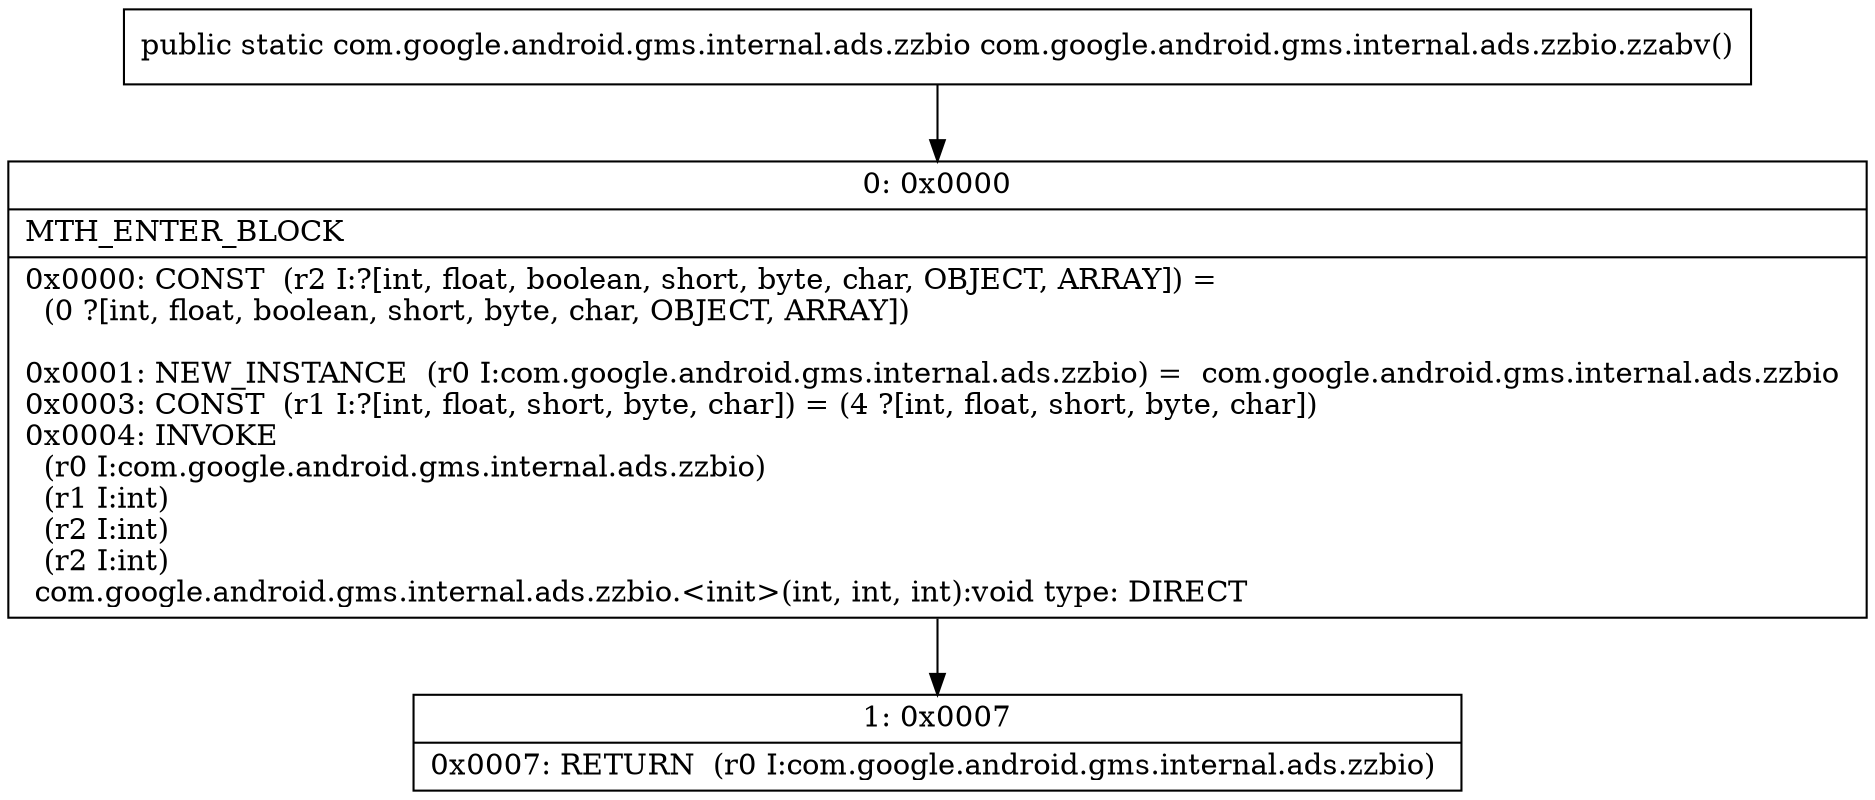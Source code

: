 digraph "CFG forcom.google.android.gms.internal.ads.zzbio.zzabv()Lcom\/google\/android\/gms\/internal\/ads\/zzbio;" {
Node_0 [shape=record,label="{0\:\ 0x0000|MTH_ENTER_BLOCK\l|0x0000: CONST  (r2 I:?[int, float, boolean, short, byte, char, OBJECT, ARRAY]) = \l  (0 ?[int, float, boolean, short, byte, char, OBJECT, ARRAY])\l \l0x0001: NEW_INSTANCE  (r0 I:com.google.android.gms.internal.ads.zzbio) =  com.google.android.gms.internal.ads.zzbio \l0x0003: CONST  (r1 I:?[int, float, short, byte, char]) = (4 ?[int, float, short, byte, char]) \l0x0004: INVOKE  \l  (r0 I:com.google.android.gms.internal.ads.zzbio)\l  (r1 I:int)\l  (r2 I:int)\l  (r2 I:int)\l com.google.android.gms.internal.ads.zzbio.\<init\>(int, int, int):void type: DIRECT \l}"];
Node_1 [shape=record,label="{1\:\ 0x0007|0x0007: RETURN  (r0 I:com.google.android.gms.internal.ads.zzbio) \l}"];
MethodNode[shape=record,label="{public static com.google.android.gms.internal.ads.zzbio com.google.android.gms.internal.ads.zzbio.zzabv() }"];
MethodNode -> Node_0;
Node_0 -> Node_1;
}

